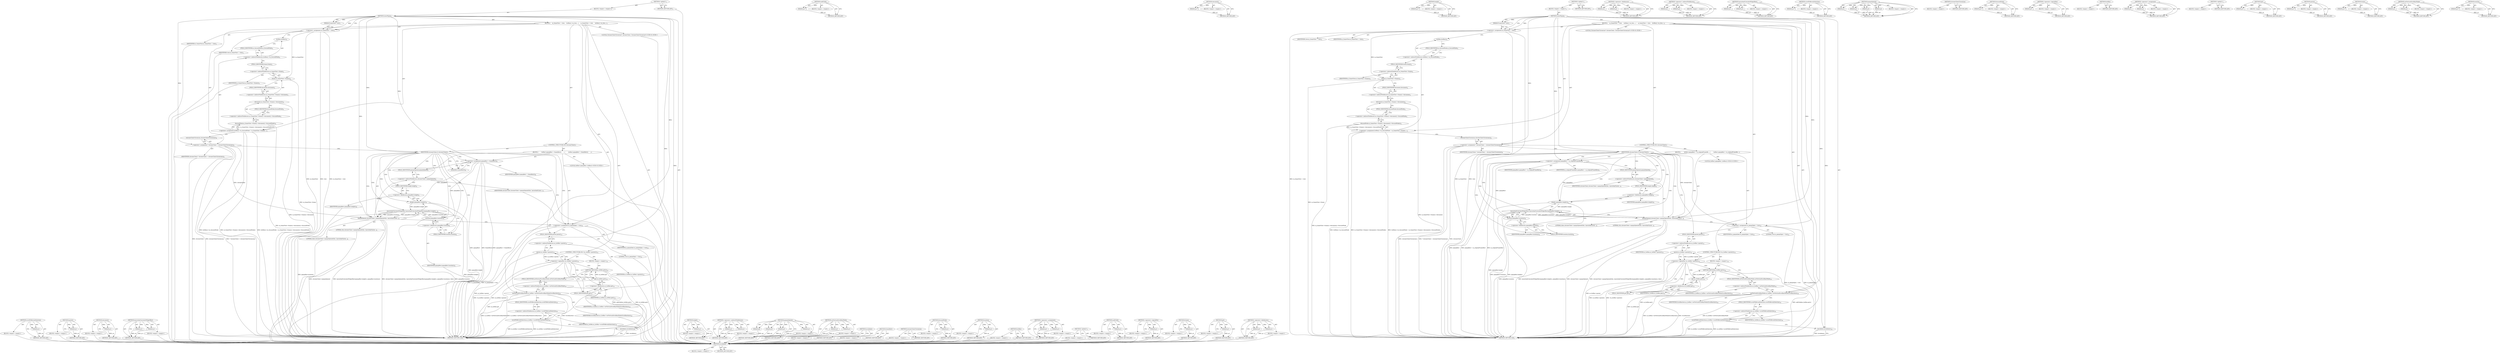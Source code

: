 digraph "location" {
vulnerable_179 [label=<(METHOD,scrollToRevealSelection)>];
vulnerable_180 [label=<(PARAM,p1)>];
vulnerable_181 [label=<(BLOCK,&lt;empty&gt;,&lt;empty&gt;)>];
vulnerable_182 [label=<(METHOD_RETURN,ANY)>];
vulnerable_162 [label=<(METHOD,parent)>];
vulnerable_163 [label=<(PARAM,p1)>];
vulnerable_164 [label=<(BLOCK,&lt;empty&gt;,&lt;empty&gt;)>];
vulnerable_165 [label=<(METHOD_RETURN,ANY)>];
vulnerable_119 [label=<(METHOD,document)>];
vulnerable_120 [label=<(PARAM,p1)>];
vulnerable_121 [label=<(BLOCK,&lt;empty&gt;,&lt;empty&gt;)>];
vulnerable_122 [label=<(METHOD_RETURN,ANY)>];
vulnerable_140 [label=<(METHOD,layoutAndCalculateWidgetRect)>];
vulnerable_141 [label=<(PARAM,p1)>];
vulnerable_142 [label=<(PARAM,p2)>];
vulnerable_143 [label=<(BLOCK,&lt;empty&gt;,&lt;empty&gt;)>];
vulnerable_144 [label=<(METHOD_RETURN,ANY)>];
vulnerable_6 [label=<(METHOD,&lt;global&gt;)<SUB>1</SUB>>];
vulnerable_7 [label=<(BLOCK,&lt;empty&gt;,&lt;empty&gt;)<SUB>1</SUB>>];
vulnerable_8 [label=<(METHOD,showPopup)<SUB>1</SUB>>];
vulnerable_9 [label=<(PARAM,FrameView* view)<SUB>1</SUB>>];
vulnerable_10 [label=<(BLOCK,{
    m_frameView = view;
    listBox()-&gt;m_focu...,{
    m_frameView = view;
    listBox()-&gt;m_focu...)<SUB>2</SUB>>];
vulnerable_11 [label=<(&lt;operator&gt;.assignment,m_frameView = view)<SUB>3</SUB>>];
vulnerable_12 [label=<(IDENTIFIER,m_frameView,m_frameView = view)<SUB>3</SUB>>];
vulnerable_13 [label=<(IDENTIFIER,view,m_frameView = view)<SUB>3</SUB>>];
vulnerable_14 [label=<(&lt;operator&gt;.assignment,listBox()-&gt;m_focusedNode = m_frameView-&gt;frame()...)<SUB>4</SUB>>];
vulnerable_15 [label=<(&lt;operator&gt;.indirectFieldAccess,listBox()-&gt;m_focusedNode)<SUB>4</SUB>>];
vulnerable_16 [label=<(listBox,listBox())<SUB>4</SUB>>];
vulnerable_17 [label=<(FIELD_IDENTIFIER,m_focusedNode,m_focusedNode)<SUB>4</SUB>>];
vulnerable_18 [label=<(focusedNode,m_frameView-&gt;frame()-&gt;document()-&gt;focusedNode())<SUB>4</SUB>>];
vulnerable_19 [label=<(&lt;operator&gt;.indirectFieldAccess,m_frameView-&gt;frame()-&gt;document()-&gt;focusedNode)<SUB>4</SUB>>];
vulnerable_20 [label=<(document,m_frameView-&gt;frame()-&gt;document())<SUB>4</SUB>>];
vulnerable_21 [label=<(&lt;operator&gt;.indirectFieldAccess,m_frameView-&gt;frame()-&gt;document)<SUB>4</SUB>>];
vulnerable_22 [label=<(frame,m_frameView-&gt;frame())<SUB>4</SUB>>];
vulnerable_23 [label=<(&lt;operator&gt;.indirectFieldAccess,m_frameView-&gt;frame)<SUB>4</SUB>>];
vulnerable_24 [label=<(IDENTIFIER,m_frameView,m_frameView-&gt;frame())<SUB>4</SUB>>];
vulnerable_25 [label=<(FIELD_IDENTIFIER,frame,frame)<SUB>4</SUB>>];
vulnerable_26 [label=<(FIELD_IDENTIFIER,document,document)<SUB>4</SUB>>];
vulnerable_27 [label=<(FIELD_IDENTIFIER,focusedNode,focusedNode)<SUB>4</SUB>>];
vulnerable_28 [label="<(LOCAL,ChromeClientChromium* chromeClient: ChromeClientChromium*)<SUB>6</SUB>>"];
vulnerable_29 [label=<(&lt;operator&gt;.assignment,* chromeClient = chromeClientChromium())<SUB>6</SUB>>];
vulnerable_30 [label=<(IDENTIFIER,chromeClient,* chromeClient = chromeClientChromium())<SUB>6</SUB>>];
vulnerable_31 [label=<(chromeClientChromium,chromeClientChromium())<SUB>6</SUB>>];
vulnerable_32 [label=<(CONTROL_STRUCTURE,IF,if (chromeClient))<SUB>7</SUB>>];
vulnerable_33 [label=<(IDENTIFIER,chromeClient,if (chromeClient))<SUB>7</SUB>>];
vulnerable_34 [label=<(BLOCK,{
        IntRect popupRect = frameRect();
    ...,{
        IntRect popupRect = frameRect();
    ...)<SUB>7</SUB>>];
vulnerable_35 [label="<(LOCAL,IntRect popupRect: IntRect)<SUB>8</SUB>>"];
vulnerable_36 [label=<(&lt;operator&gt;.assignment,popupRect = frameRect())<SUB>8</SUB>>];
vulnerable_37 [label=<(IDENTIFIER,popupRect,popupRect = frameRect())<SUB>8</SUB>>];
vulnerable_38 [label=<(frameRect,frameRect())<SUB>8</SUB>>];
vulnerable_39 [label=<(popupOpened,chromeClient-&gt;popupOpened(this, layoutAndCalcul...)<SUB>9</SUB>>];
vulnerable_40 [label=<(&lt;operator&gt;.indirectFieldAccess,chromeClient-&gt;popupOpened)<SUB>9</SUB>>];
vulnerable_41 [label=<(IDENTIFIER,chromeClient,chromeClient-&gt;popupOpened(this, layoutAndCalcul...)<SUB>9</SUB>>];
vulnerable_42 [label=<(FIELD_IDENTIFIER,popupOpened,popupOpened)<SUB>9</SUB>>];
vulnerable_43 [label=<(LITERAL,this,chromeClient-&gt;popupOpened(this, layoutAndCalcul...)<SUB>9</SUB>>];
vulnerable_44 [label=<(layoutAndCalculateWidgetRect,layoutAndCalculateWidgetRect(popupRect.height()...)<SUB>9</SUB>>];
vulnerable_45 [label=<(height,popupRect.height())<SUB>9</SUB>>];
vulnerable_46 [label=<(&lt;operator&gt;.fieldAccess,popupRect.height)<SUB>9</SUB>>];
vulnerable_47 [label=<(IDENTIFIER,popupRect,popupRect.height())<SUB>9</SUB>>];
vulnerable_48 [label=<(FIELD_IDENTIFIER,height,height)<SUB>9</SUB>>];
vulnerable_49 [label=<(location,popupRect.location())<SUB>9</SUB>>];
vulnerable_50 [label=<(&lt;operator&gt;.fieldAccess,popupRect.location)<SUB>9</SUB>>];
vulnerable_51 [label=<(IDENTIFIER,popupRect,popupRect.location())<SUB>9</SUB>>];
vulnerable_52 [label=<(FIELD_IDENTIFIER,location,location)<SUB>9</SUB>>];
vulnerable_53 [label=<(LITERAL,false,chromeClient-&gt;popupOpened(this, layoutAndCalcul...)<SUB>9</SUB>>];
vulnerable_54 [label=<(&lt;operator&gt;.assignment,m_popupOpen = true)<SUB>10</SUB>>];
vulnerable_55 [label=<(IDENTIFIER,m_popupOpen,m_popupOpen = true)<SUB>10</SUB>>];
vulnerable_56 [label=<(LITERAL,true,m_popupOpen = true)<SUB>10</SUB>>];
vulnerable_57 [label=<(CONTROL_STRUCTURE,IF,if (!m_listBox-&gt;parent()))<SUB>13</SUB>>];
vulnerable_58 [label=<(&lt;operator&gt;.logicalNot,!m_listBox-&gt;parent())<SUB>13</SUB>>];
vulnerable_59 [label=<(parent,m_listBox-&gt;parent())<SUB>13</SUB>>];
vulnerable_60 [label=<(&lt;operator&gt;.indirectFieldAccess,m_listBox-&gt;parent)<SUB>13</SUB>>];
vulnerable_61 [label=<(IDENTIFIER,m_listBox,m_listBox-&gt;parent())<SUB>13</SUB>>];
vulnerable_62 [label=<(FIELD_IDENTIFIER,parent,parent)<SUB>13</SUB>>];
vulnerable_63 [label=<(BLOCK,&lt;empty&gt;,&lt;empty&gt;)<SUB>14</SUB>>];
vulnerable_64 [label=<(addChild,addChild(m_listBox.get()))<SUB>14</SUB>>];
vulnerable_65 [label=<(get,m_listBox.get())<SUB>14</SUB>>];
vulnerable_66 [label=<(&lt;operator&gt;.fieldAccess,m_listBox.get)<SUB>14</SUB>>];
vulnerable_67 [label=<(IDENTIFIER,m_listBox,m_listBox.get())<SUB>14</SUB>>];
vulnerable_68 [label=<(FIELD_IDENTIFIER,get,get)<SUB>14</SUB>>];
vulnerable_69 [label=<(setVerticalScrollbarMode,m_listBox-&gt;setVerticalScrollbarMode(ScrollbarAuto))<SUB>16</SUB>>];
vulnerable_70 [label=<(&lt;operator&gt;.indirectFieldAccess,m_listBox-&gt;setVerticalScrollbarMode)<SUB>16</SUB>>];
vulnerable_71 [label=<(IDENTIFIER,m_listBox,m_listBox-&gt;setVerticalScrollbarMode(ScrollbarAuto))<SUB>16</SUB>>];
vulnerable_72 [label=<(FIELD_IDENTIFIER,setVerticalScrollbarMode,setVerticalScrollbarMode)<SUB>16</SUB>>];
vulnerable_73 [label=<(IDENTIFIER,ScrollbarAuto,m_listBox-&gt;setVerticalScrollbarMode(ScrollbarAuto))<SUB>16</SUB>>];
vulnerable_74 [label=<(scrollToRevealSelection,m_listBox-&gt;scrollToRevealSelection())<SUB>18</SUB>>];
vulnerable_75 [label=<(&lt;operator&gt;.indirectFieldAccess,m_listBox-&gt;scrollToRevealSelection)<SUB>18</SUB>>];
vulnerable_76 [label=<(IDENTIFIER,m_listBox,m_listBox-&gt;scrollToRevealSelection())<SUB>18</SUB>>];
vulnerable_77 [label=<(FIELD_IDENTIFIER,scrollToRevealSelection,scrollToRevealSelection)<SUB>18</SUB>>];
vulnerable_78 [label=<(invalidate,invalidate())<SUB>20</SUB>>];
vulnerable_79 [label=<(METHOD_RETURN,void)<SUB>1</SUB>>];
vulnerable_81 [label=<(METHOD_RETURN,ANY)<SUB>1</SUB>>];
vulnerable_145 [label=<(METHOD,height)>];
vulnerable_146 [label=<(PARAM,p1)>];
vulnerable_147 [label=<(BLOCK,&lt;empty&gt;,&lt;empty&gt;)>];
vulnerable_148 [label=<(METHOD_RETURN,ANY)>];
vulnerable_107 [label=<(METHOD,&lt;operator&gt;.indirectFieldAccess)>];
vulnerable_108 [label=<(PARAM,p1)>];
vulnerable_109 [label=<(PARAM,p2)>];
vulnerable_110 [label=<(BLOCK,&lt;empty&gt;,&lt;empty&gt;)>];
vulnerable_111 [label=<(METHOD_RETURN,ANY)>];
vulnerable_133 [label=<(METHOD,popupOpened)>];
vulnerable_134 [label=<(PARAM,p1)>];
vulnerable_135 [label=<(PARAM,p2)>];
vulnerable_136 [label=<(PARAM,p3)>];
vulnerable_137 [label=<(PARAM,p4)>];
vulnerable_138 [label=<(BLOCK,&lt;empty&gt;,&lt;empty&gt;)>];
vulnerable_139 [label=<(METHOD_RETURN,ANY)>];
vulnerable_174 [label=<(METHOD,setVerticalScrollbarMode)>];
vulnerable_175 [label=<(PARAM,p1)>];
vulnerable_176 [label=<(PARAM,p2)>];
vulnerable_177 [label=<(BLOCK,&lt;empty&gt;,&lt;empty&gt;)>];
vulnerable_178 [label=<(METHOD_RETURN,ANY)>];
vulnerable_183 [label=<(METHOD,invalidate)>];
vulnerable_184 [label=<(BLOCK,&lt;empty&gt;,&lt;empty&gt;)>];
vulnerable_185 [label=<(METHOD_RETURN,ANY)>];
vulnerable_130 [label=<(METHOD,frameRect)>];
vulnerable_131 [label=<(BLOCK,&lt;empty&gt;,&lt;empty&gt;)>];
vulnerable_132 [label=<(METHOD_RETURN,ANY)>];
vulnerable_127 [label=<(METHOD,chromeClientChromium)>];
vulnerable_128 [label=<(BLOCK,&lt;empty&gt;,&lt;empty&gt;)>];
vulnerable_129 [label=<(METHOD_RETURN,ANY)>];
vulnerable_115 [label=<(METHOD,focusedNode)>];
vulnerable_116 [label=<(PARAM,p1)>];
vulnerable_117 [label=<(BLOCK,&lt;empty&gt;,&lt;empty&gt;)>];
vulnerable_118 [label=<(METHOD_RETURN,ANY)>];
vulnerable_154 [label=<(METHOD,location)>];
vulnerable_155 [label=<(PARAM,p1)>];
vulnerable_156 [label=<(BLOCK,&lt;empty&gt;,&lt;empty&gt;)>];
vulnerable_157 [label=<(METHOD_RETURN,ANY)>];
vulnerable_112 [label=<(METHOD,listBox)>];
vulnerable_113 [label=<(BLOCK,&lt;empty&gt;,&lt;empty&gt;)>];
vulnerable_114 [label=<(METHOD_RETURN,ANY)>];
vulnerable_102 [label=<(METHOD,&lt;operator&gt;.assignment)>];
vulnerable_103 [label=<(PARAM,p1)>];
vulnerable_104 [label=<(PARAM,p2)>];
vulnerable_105 [label=<(BLOCK,&lt;empty&gt;,&lt;empty&gt;)>];
vulnerable_106 [label=<(METHOD_RETURN,ANY)>];
vulnerable_96 [label=<(METHOD,&lt;global&gt;)<SUB>1</SUB>>];
vulnerable_97 [label=<(BLOCK,&lt;empty&gt;,&lt;empty&gt;)>];
vulnerable_98 [label=<(METHOD_RETURN,ANY)>];
vulnerable_166 [label=<(METHOD,addChild)>];
vulnerable_167 [label=<(PARAM,p1)>];
vulnerable_168 [label=<(BLOCK,&lt;empty&gt;,&lt;empty&gt;)>];
vulnerable_169 [label=<(METHOD_RETURN,ANY)>];
vulnerable_158 [label=<(METHOD,&lt;operator&gt;.logicalNot)>];
vulnerable_159 [label=<(PARAM,p1)>];
vulnerable_160 [label=<(BLOCK,&lt;empty&gt;,&lt;empty&gt;)>];
vulnerable_161 [label=<(METHOD_RETURN,ANY)>];
vulnerable_123 [label=<(METHOD,frame)>];
vulnerable_124 [label=<(PARAM,p1)>];
vulnerable_125 [label=<(BLOCK,&lt;empty&gt;,&lt;empty&gt;)>];
vulnerable_126 [label=<(METHOD_RETURN,ANY)>];
vulnerable_170 [label=<(METHOD,get)>];
vulnerable_171 [label=<(PARAM,p1)>];
vulnerable_172 [label=<(BLOCK,&lt;empty&gt;,&lt;empty&gt;)>];
vulnerable_173 [label=<(METHOD_RETURN,ANY)>];
vulnerable_149 [label=<(METHOD,&lt;operator&gt;.fieldAccess)>];
vulnerable_150 [label=<(PARAM,p1)>];
vulnerable_151 [label=<(PARAM,p2)>];
vulnerable_152 [label=<(BLOCK,&lt;empty&gt;,&lt;empty&gt;)>];
vulnerable_153 [label=<(METHOD_RETURN,ANY)>];
fixed_180 [label=<(METHOD,invalidate)>];
fixed_181 [label=<(BLOCK,&lt;empty&gt;,&lt;empty&gt;)>];
fixed_182 [label=<(METHOD_RETURN,ANY)>];
fixed_163 [label=<(METHOD,addChild)>];
fixed_164 [label=<(PARAM,p1)>];
fixed_165 [label=<(BLOCK,&lt;empty&gt;,&lt;empty&gt;)>];
fixed_166 [label=<(METHOD_RETURN,ANY)>];
fixed_119 [label=<(METHOD,document)>];
fixed_120 [label=<(PARAM,p1)>];
fixed_121 [label=<(BLOCK,&lt;empty&gt;,&lt;empty&gt;)>];
fixed_122 [label=<(METHOD_RETURN,ANY)>];
fixed_142 [label=<(METHOD,height)>];
fixed_143 [label=<(PARAM,p1)>];
fixed_144 [label=<(BLOCK,&lt;empty&gt;,&lt;empty&gt;)>];
fixed_145 [label=<(METHOD_RETURN,ANY)>];
fixed_6 [label=<(METHOD,&lt;global&gt;)<SUB>1</SUB>>];
fixed_7 [label=<(BLOCK,&lt;empty&gt;,&lt;empty&gt;)<SUB>1</SUB>>];
fixed_8 [label=<(METHOD,showPopup)<SUB>1</SUB>>];
fixed_9 [label=<(PARAM,FrameView* view)<SUB>1</SUB>>];
fixed_10 [label=<(BLOCK,{
    m_frameView = view;
    listBox()-&gt;m_focu...,{
    m_frameView = view;
    listBox()-&gt;m_focu...)<SUB>2</SUB>>];
fixed_11 [label=<(&lt;operator&gt;.assignment,m_frameView = view)<SUB>3</SUB>>];
fixed_12 [label=<(IDENTIFIER,m_frameView,m_frameView = view)<SUB>3</SUB>>];
fixed_13 [label=<(IDENTIFIER,view,m_frameView = view)<SUB>3</SUB>>];
fixed_14 [label=<(&lt;operator&gt;.assignment,listBox()-&gt;m_focusedNode = m_frameView-&gt;frame()...)<SUB>4</SUB>>];
fixed_15 [label=<(&lt;operator&gt;.indirectFieldAccess,listBox()-&gt;m_focusedNode)<SUB>4</SUB>>];
fixed_16 [label=<(listBox,listBox())<SUB>4</SUB>>];
fixed_17 [label=<(FIELD_IDENTIFIER,m_focusedNode,m_focusedNode)<SUB>4</SUB>>];
fixed_18 [label=<(focusedNode,m_frameView-&gt;frame()-&gt;document()-&gt;focusedNode())<SUB>4</SUB>>];
fixed_19 [label=<(&lt;operator&gt;.indirectFieldAccess,m_frameView-&gt;frame()-&gt;document()-&gt;focusedNode)<SUB>4</SUB>>];
fixed_20 [label=<(document,m_frameView-&gt;frame()-&gt;document())<SUB>4</SUB>>];
fixed_21 [label=<(&lt;operator&gt;.indirectFieldAccess,m_frameView-&gt;frame()-&gt;document)<SUB>4</SUB>>];
fixed_22 [label=<(frame,m_frameView-&gt;frame())<SUB>4</SUB>>];
fixed_23 [label=<(&lt;operator&gt;.indirectFieldAccess,m_frameView-&gt;frame)<SUB>4</SUB>>];
fixed_24 [label=<(IDENTIFIER,m_frameView,m_frameView-&gt;frame())<SUB>4</SUB>>];
fixed_25 [label=<(FIELD_IDENTIFIER,frame,frame)<SUB>4</SUB>>];
fixed_26 [label=<(FIELD_IDENTIFIER,document,document)<SUB>4</SUB>>];
fixed_27 [label=<(FIELD_IDENTIFIER,focusedNode,focusedNode)<SUB>4</SUB>>];
fixed_28 [label="<(LOCAL,ChromeClientChromium* chromeClient: ChromeClientChromium*)<SUB>6</SUB>>"];
fixed_29 [label=<(&lt;operator&gt;.assignment,* chromeClient = chromeClientChromium())<SUB>6</SUB>>];
fixed_30 [label=<(IDENTIFIER,chromeClient,* chromeClient = chromeClientChromium())<SUB>6</SUB>>];
fixed_31 [label=<(chromeClientChromium,chromeClientChromium())<SUB>6</SUB>>];
fixed_32 [label=<(CONTROL_STRUCTURE,IF,if (chromeClient))<SUB>7</SUB>>];
fixed_33 [label=<(IDENTIFIER,chromeClient,if (chromeClient))<SUB>7</SUB>>];
fixed_34 [label=<(BLOCK,{
        IntRect popupRect = m_originalFrameRe...,{
        IntRect popupRect = m_originalFrameRe...)<SUB>7</SUB>>];
fixed_35 [label="<(LOCAL,IntRect popupRect: IntRect)<SUB>8</SUB>>"];
fixed_36 [label=<(&lt;operator&gt;.assignment,popupRect = m_originalFrameRect)<SUB>8</SUB>>];
fixed_37 [label=<(IDENTIFIER,popupRect,popupRect = m_originalFrameRect)<SUB>8</SUB>>];
fixed_38 [label=<(IDENTIFIER,m_originalFrameRect,popupRect = m_originalFrameRect)<SUB>8</SUB>>];
fixed_39 [label=<(popupOpened,chromeClient-&gt;popupOpened(this, layoutAndCalcul...)<SUB>9</SUB>>];
fixed_40 [label=<(&lt;operator&gt;.indirectFieldAccess,chromeClient-&gt;popupOpened)<SUB>9</SUB>>];
fixed_41 [label=<(IDENTIFIER,chromeClient,chromeClient-&gt;popupOpened(this, layoutAndCalcul...)<SUB>9</SUB>>];
fixed_42 [label=<(FIELD_IDENTIFIER,popupOpened,popupOpened)<SUB>9</SUB>>];
fixed_43 [label=<(LITERAL,this,chromeClient-&gt;popupOpened(this, layoutAndCalcul...)<SUB>9</SUB>>];
fixed_44 [label=<(layoutAndCalculateWidgetRect,layoutAndCalculateWidgetRect(popupRect.height()...)<SUB>9</SUB>>];
fixed_45 [label=<(height,popupRect.height())<SUB>9</SUB>>];
fixed_46 [label=<(&lt;operator&gt;.fieldAccess,popupRect.height)<SUB>9</SUB>>];
fixed_47 [label=<(IDENTIFIER,popupRect,popupRect.height())<SUB>9</SUB>>];
fixed_48 [label=<(FIELD_IDENTIFIER,height,height)<SUB>9</SUB>>];
fixed_49 [label=<(location,popupRect.location())<SUB>9</SUB>>];
fixed_50 [label=<(&lt;operator&gt;.fieldAccess,popupRect.location)<SUB>9</SUB>>];
fixed_51 [label=<(IDENTIFIER,popupRect,popupRect.location())<SUB>9</SUB>>];
fixed_52 [label=<(FIELD_IDENTIFIER,location,location)<SUB>9</SUB>>];
fixed_53 [label=<(LITERAL,false,chromeClient-&gt;popupOpened(this, layoutAndCalcul...)<SUB>9</SUB>>];
fixed_54 [label=<(&lt;operator&gt;.assignment,m_popupOpen = true)<SUB>10</SUB>>];
fixed_55 [label=<(IDENTIFIER,m_popupOpen,m_popupOpen = true)<SUB>10</SUB>>];
fixed_56 [label=<(LITERAL,true,m_popupOpen = true)<SUB>10</SUB>>];
fixed_57 [label=<(CONTROL_STRUCTURE,IF,if (!m_listBox-&gt;parent()))<SUB>13</SUB>>];
fixed_58 [label=<(&lt;operator&gt;.logicalNot,!m_listBox-&gt;parent())<SUB>13</SUB>>];
fixed_59 [label=<(parent,m_listBox-&gt;parent())<SUB>13</SUB>>];
fixed_60 [label=<(&lt;operator&gt;.indirectFieldAccess,m_listBox-&gt;parent)<SUB>13</SUB>>];
fixed_61 [label=<(IDENTIFIER,m_listBox,m_listBox-&gt;parent())<SUB>13</SUB>>];
fixed_62 [label=<(FIELD_IDENTIFIER,parent,parent)<SUB>13</SUB>>];
fixed_63 [label=<(BLOCK,&lt;empty&gt;,&lt;empty&gt;)<SUB>14</SUB>>];
fixed_64 [label=<(addChild,addChild(m_listBox.get()))<SUB>14</SUB>>];
fixed_65 [label=<(get,m_listBox.get())<SUB>14</SUB>>];
fixed_66 [label=<(&lt;operator&gt;.fieldAccess,m_listBox.get)<SUB>14</SUB>>];
fixed_67 [label=<(IDENTIFIER,m_listBox,m_listBox.get())<SUB>14</SUB>>];
fixed_68 [label=<(FIELD_IDENTIFIER,get,get)<SUB>14</SUB>>];
fixed_69 [label=<(setVerticalScrollbarMode,m_listBox-&gt;setVerticalScrollbarMode(ScrollbarAuto))<SUB>16</SUB>>];
fixed_70 [label=<(&lt;operator&gt;.indirectFieldAccess,m_listBox-&gt;setVerticalScrollbarMode)<SUB>16</SUB>>];
fixed_71 [label=<(IDENTIFIER,m_listBox,m_listBox-&gt;setVerticalScrollbarMode(ScrollbarAuto))<SUB>16</SUB>>];
fixed_72 [label=<(FIELD_IDENTIFIER,setVerticalScrollbarMode,setVerticalScrollbarMode)<SUB>16</SUB>>];
fixed_73 [label=<(IDENTIFIER,ScrollbarAuto,m_listBox-&gt;setVerticalScrollbarMode(ScrollbarAuto))<SUB>16</SUB>>];
fixed_74 [label=<(scrollToRevealSelection,m_listBox-&gt;scrollToRevealSelection())<SUB>18</SUB>>];
fixed_75 [label=<(&lt;operator&gt;.indirectFieldAccess,m_listBox-&gt;scrollToRevealSelection)<SUB>18</SUB>>];
fixed_76 [label=<(IDENTIFIER,m_listBox,m_listBox-&gt;scrollToRevealSelection())<SUB>18</SUB>>];
fixed_77 [label=<(FIELD_IDENTIFIER,scrollToRevealSelection,scrollToRevealSelection)<SUB>18</SUB>>];
fixed_78 [label=<(invalidate,invalidate())<SUB>20</SUB>>];
fixed_79 [label=<(METHOD_RETURN,void)<SUB>1</SUB>>];
fixed_81 [label=<(METHOD_RETURN,ANY)<SUB>1</SUB>>];
fixed_146 [label=<(METHOD,&lt;operator&gt;.fieldAccess)>];
fixed_147 [label=<(PARAM,p1)>];
fixed_148 [label=<(PARAM,p2)>];
fixed_149 [label=<(BLOCK,&lt;empty&gt;,&lt;empty&gt;)>];
fixed_150 [label=<(METHOD_RETURN,ANY)>];
fixed_107 [label=<(METHOD,&lt;operator&gt;.indirectFieldAccess)>];
fixed_108 [label=<(PARAM,p1)>];
fixed_109 [label=<(PARAM,p2)>];
fixed_110 [label=<(BLOCK,&lt;empty&gt;,&lt;empty&gt;)>];
fixed_111 [label=<(METHOD_RETURN,ANY)>];
fixed_137 [label=<(METHOD,layoutAndCalculateWidgetRect)>];
fixed_138 [label=<(PARAM,p1)>];
fixed_139 [label=<(PARAM,p2)>];
fixed_140 [label=<(BLOCK,&lt;empty&gt;,&lt;empty&gt;)>];
fixed_141 [label=<(METHOD_RETURN,ANY)>];
fixed_176 [label=<(METHOD,scrollToRevealSelection)>];
fixed_177 [label=<(PARAM,p1)>];
fixed_178 [label=<(BLOCK,&lt;empty&gt;,&lt;empty&gt;)>];
fixed_179 [label=<(METHOD_RETURN,ANY)>];
fixed_130 [label=<(METHOD,popupOpened)>];
fixed_131 [label=<(PARAM,p1)>];
fixed_132 [label=<(PARAM,p2)>];
fixed_133 [label=<(PARAM,p3)>];
fixed_134 [label=<(PARAM,p4)>];
fixed_135 [label=<(BLOCK,&lt;empty&gt;,&lt;empty&gt;)>];
fixed_136 [label=<(METHOD_RETURN,ANY)>];
fixed_127 [label=<(METHOD,chromeClientChromium)>];
fixed_128 [label=<(BLOCK,&lt;empty&gt;,&lt;empty&gt;)>];
fixed_129 [label=<(METHOD_RETURN,ANY)>];
fixed_115 [label=<(METHOD,focusedNode)>];
fixed_116 [label=<(PARAM,p1)>];
fixed_117 [label=<(BLOCK,&lt;empty&gt;,&lt;empty&gt;)>];
fixed_118 [label=<(METHOD_RETURN,ANY)>];
fixed_155 [label=<(METHOD,&lt;operator&gt;.logicalNot)>];
fixed_156 [label=<(PARAM,p1)>];
fixed_157 [label=<(BLOCK,&lt;empty&gt;,&lt;empty&gt;)>];
fixed_158 [label=<(METHOD_RETURN,ANY)>];
fixed_112 [label=<(METHOD,listBox)>];
fixed_113 [label=<(BLOCK,&lt;empty&gt;,&lt;empty&gt;)>];
fixed_114 [label=<(METHOD_RETURN,ANY)>];
fixed_102 [label=<(METHOD,&lt;operator&gt;.assignment)>];
fixed_103 [label=<(PARAM,p1)>];
fixed_104 [label=<(PARAM,p2)>];
fixed_105 [label=<(BLOCK,&lt;empty&gt;,&lt;empty&gt;)>];
fixed_106 [label=<(METHOD_RETURN,ANY)>];
fixed_96 [label=<(METHOD,&lt;global&gt;)<SUB>1</SUB>>];
fixed_97 [label=<(BLOCK,&lt;empty&gt;,&lt;empty&gt;)>];
fixed_98 [label=<(METHOD_RETURN,ANY)>];
fixed_167 [label=<(METHOD,get)>];
fixed_168 [label=<(PARAM,p1)>];
fixed_169 [label=<(BLOCK,&lt;empty&gt;,&lt;empty&gt;)>];
fixed_170 [label=<(METHOD_RETURN,ANY)>];
fixed_159 [label=<(METHOD,parent)>];
fixed_160 [label=<(PARAM,p1)>];
fixed_161 [label=<(BLOCK,&lt;empty&gt;,&lt;empty&gt;)>];
fixed_162 [label=<(METHOD_RETURN,ANY)>];
fixed_123 [label=<(METHOD,frame)>];
fixed_124 [label=<(PARAM,p1)>];
fixed_125 [label=<(BLOCK,&lt;empty&gt;,&lt;empty&gt;)>];
fixed_126 [label=<(METHOD_RETURN,ANY)>];
fixed_171 [label=<(METHOD,setVerticalScrollbarMode)>];
fixed_172 [label=<(PARAM,p1)>];
fixed_173 [label=<(PARAM,p2)>];
fixed_174 [label=<(BLOCK,&lt;empty&gt;,&lt;empty&gt;)>];
fixed_175 [label=<(METHOD_RETURN,ANY)>];
fixed_151 [label=<(METHOD,location)>];
fixed_152 [label=<(PARAM,p1)>];
fixed_153 [label=<(BLOCK,&lt;empty&gt;,&lt;empty&gt;)>];
fixed_154 [label=<(METHOD_RETURN,ANY)>];
vulnerable_179 -> vulnerable_180  [key=0, label="AST: "];
vulnerable_179 -> vulnerable_180  [key=1, label="DDG: "];
vulnerable_179 -> vulnerable_181  [key=0, label="AST: "];
vulnerable_179 -> vulnerable_182  [key=0, label="AST: "];
vulnerable_179 -> vulnerable_182  [key=1, label="CFG: "];
vulnerable_180 -> vulnerable_182  [key=0, label="DDG: p1"];
vulnerable_181 -> fixed_180  [key=0];
vulnerable_182 -> fixed_180  [key=0];
vulnerable_162 -> vulnerable_163  [key=0, label="AST: "];
vulnerable_162 -> vulnerable_163  [key=1, label="DDG: "];
vulnerable_162 -> vulnerable_164  [key=0, label="AST: "];
vulnerable_162 -> vulnerable_165  [key=0, label="AST: "];
vulnerable_162 -> vulnerable_165  [key=1, label="CFG: "];
vulnerable_163 -> vulnerable_165  [key=0, label="DDG: p1"];
vulnerable_164 -> fixed_180  [key=0];
vulnerable_165 -> fixed_180  [key=0];
vulnerable_119 -> vulnerable_120  [key=0, label="AST: "];
vulnerable_119 -> vulnerable_120  [key=1, label="DDG: "];
vulnerable_119 -> vulnerable_121  [key=0, label="AST: "];
vulnerable_119 -> vulnerable_122  [key=0, label="AST: "];
vulnerable_119 -> vulnerable_122  [key=1, label="CFG: "];
vulnerable_120 -> vulnerable_122  [key=0, label="DDG: p1"];
vulnerable_121 -> fixed_180  [key=0];
vulnerable_122 -> fixed_180  [key=0];
vulnerable_140 -> vulnerable_141  [key=0, label="AST: "];
vulnerable_140 -> vulnerable_141  [key=1, label="DDG: "];
vulnerable_140 -> vulnerable_143  [key=0, label="AST: "];
vulnerable_140 -> vulnerable_142  [key=0, label="AST: "];
vulnerable_140 -> vulnerable_142  [key=1, label="DDG: "];
vulnerable_140 -> vulnerable_144  [key=0, label="AST: "];
vulnerable_140 -> vulnerable_144  [key=1, label="CFG: "];
vulnerable_141 -> vulnerable_144  [key=0, label="DDG: p1"];
vulnerable_142 -> vulnerable_144  [key=0, label="DDG: p2"];
vulnerable_143 -> fixed_180  [key=0];
vulnerable_144 -> fixed_180  [key=0];
vulnerable_6 -> vulnerable_7  [key=0, label="AST: "];
vulnerable_6 -> vulnerable_81  [key=0, label="AST: "];
vulnerable_6 -> vulnerable_81  [key=1, label="CFG: "];
vulnerable_7 -> vulnerable_8  [key=0, label="AST: "];
vulnerable_8 -> vulnerable_9  [key=0, label="AST: "];
vulnerable_8 -> vulnerable_9  [key=1, label="DDG: "];
vulnerable_8 -> vulnerable_10  [key=0, label="AST: "];
vulnerable_8 -> vulnerable_79  [key=0, label="AST: "];
vulnerable_8 -> vulnerable_11  [key=0, label="CFG: "];
vulnerable_8 -> vulnerable_11  [key=1, label="DDG: "];
vulnerable_8 -> vulnerable_29  [key=0, label="DDG: "];
vulnerable_8 -> vulnerable_78  [key=0, label="DDG: "];
vulnerable_8 -> vulnerable_33  [key=0, label="DDG: "];
vulnerable_8 -> vulnerable_69  [key=0, label="DDG: "];
vulnerable_8 -> vulnerable_36  [key=0, label="DDG: "];
vulnerable_8 -> vulnerable_54  [key=0, label="DDG: "];
vulnerable_8 -> vulnerable_39  [key=0, label="DDG: "];
vulnerable_9 -> vulnerable_11  [key=0, label="DDG: view"];
vulnerable_10 -> vulnerable_11  [key=0, label="AST: "];
vulnerable_10 -> vulnerable_14  [key=0, label="AST: "];
vulnerable_10 -> vulnerable_28  [key=0, label="AST: "];
vulnerable_10 -> vulnerable_29  [key=0, label="AST: "];
vulnerable_10 -> vulnerable_32  [key=0, label="AST: "];
vulnerable_10 -> vulnerable_57  [key=0, label="AST: "];
vulnerable_10 -> vulnerable_69  [key=0, label="AST: "];
vulnerable_10 -> vulnerable_74  [key=0, label="AST: "];
vulnerable_10 -> vulnerable_78  [key=0, label="AST: "];
vulnerable_11 -> vulnerable_12  [key=0, label="AST: "];
vulnerable_11 -> vulnerable_13  [key=0, label="AST: "];
vulnerable_11 -> vulnerable_16  [key=0, label="CFG: "];
vulnerable_11 -> vulnerable_79  [key=0, label="DDG: m_frameView"];
vulnerable_11 -> vulnerable_79  [key=1, label="DDG: view"];
vulnerable_11 -> vulnerable_79  [key=2, label="DDG: m_frameView = view"];
vulnerable_11 -> vulnerable_22  [key=0, label="DDG: m_frameView"];
vulnerable_12 -> fixed_180  [key=0];
vulnerable_13 -> fixed_180  [key=0];
vulnerable_14 -> vulnerable_15  [key=0, label="AST: "];
vulnerable_14 -> vulnerable_18  [key=0, label="AST: "];
vulnerable_14 -> vulnerable_31  [key=0, label="CFG: "];
vulnerable_14 -> vulnerable_79  [key=0, label="DDG: listBox()-&gt;m_focusedNode"];
vulnerable_14 -> vulnerable_79  [key=1, label="DDG: m_frameView-&gt;frame()-&gt;document()-&gt;focusedNode()"];
vulnerable_14 -> vulnerable_79  [key=2, label="DDG: listBox()-&gt;m_focusedNode = m_frameView-&gt;frame()-&gt;document()-&gt;focusedNode()"];
vulnerable_15 -> vulnerable_16  [key=0, label="AST: "];
vulnerable_15 -> vulnerable_17  [key=0, label="AST: "];
vulnerable_15 -> vulnerable_25  [key=0, label="CFG: "];
vulnerable_16 -> vulnerable_17  [key=0, label="CFG: "];
vulnerable_17 -> vulnerable_15  [key=0, label="CFG: "];
vulnerable_18 -> vulnerable_19  [key=0, label="AST: "];
vulnerable_18 -> vulnerable_14  [key=0, label="CFG: "];
vulnerable_18 -> vulnerable_14  [key=1, label="DDG: m_frameView-&gt;frame()-&gt;document()-&gt;focusedNode"];
vulnerable_18 -> vulnerable_79  [key=0, label="DDG: m_frameView-&gt;frame()-&gt;document()-&gt;focusedNode"];
vulnerable_19 -> vulnerable_20  [key=0, label="AST: "];
vulnerable_19 -> vulnerable_27  [key=0, label="AST: "];
vulnerable_19 -> vulnerable_18  [key=0, label="CFG: "];
vulnerable_20 -> vulnerable_21  [key=0, label="AST: "];
vulnerable_20 -> vulnerable_27  [key=0, label="CFG: "];
vulnerable_20 -> vulnerable_79  [key=0, label="DDG: m_frameView-&gt;frame()-&gt;document"];
vulnerable_21 -> vulnerable_22  [key=0, label="AST: "];
vulnerable_21 -> vulnerable_26  [key=0, label="AST: "];
vulnerable_21 -> vulnerable_20  [key=0, label="CFG: "];
vulnerable_22 -> vulnerable_23  [key=0, label="AST: "];
vulnerable_22 -> vulnerable_26  [key=0, label="CFG: "];
vulnerable_22 -> vulnerable_79  [key=0, label="DDG: m_frameView-&gt;frame"];
vulnerable_23 -> vulnerable_24  [key=0, label="AST: "];
vulnerable_23 -> vulnerable_25  [key=0, label="AST: "];
vulnerable_23 -> vulnerable_22  [key=0, label="CFG: "];
vulnerable_24 -> fixed_180  [key=0];
vulnerable_25 -> vulnerable_23  [key=0, label="CFG: "];
vulnerable_26 -> vulnerable_21  [key=0, label="CFG: "];
vulnerable_27 -> vulnerable_19  [key=0, label="CFG: "];
vulnerable_28 -> fixed_180  [key=0];
vulnerable_29 -> vulnerable_30  [key=0, label="AST: "];
vulnerable_29 -> vulnerable_31  [key=0, label="AST: "];
vulnerable_29 -> vulnerable_33  [key=0, label="CFG: "];
vulnerable_29 -> vulnerable_79  [key=0, label="DDG: chromeClient"];
vulnerable_29 -> vulnerable_79  [key=1, label="DDG: chromeClientChromium()"];
vulnerable_29 -> vulnerable_79  [key=2, label="DDG: * chromeClient = chromeClientChromium()"];
vulnerable_29 -> vulnerable_39  [key=0, label="DDG: chromeClient"];
vulnerable_30 -> fixed_180  [key=0];
vulnerable_31 -> vulnerable_29  [key=0, label="CFG: "];
vulnerable_32 -> vulnerable_33  [key=0, label="AST: "];
vulnerable_32 -> vulnerable_34  [key=0, label="AST: "];
vulnerable_33 -> vulnerable_38  [key=0, label="CFG: "];
vulnerable_33 -> vulnerable_38  [key=1, label="CDG: "];
vulnerable_33 -> vulnerable_62  [key=0, label="CFG: "];
vulnerable_33 -> vulnerable_48  [key=0, label="CDG: "];
vulnerable_33 -> vulnerable_49  [key=0, label="CDG: "];
vulnerable_33 -> vulnerable_42  [key=0, label="CDG: "];
vulnerable_33 -> vulnerable_36  [key=0, label="CDG: "];
vulnerable_33 -> vulnerable_52  [key=0, label="CDG: "];
vulnerable_33 -> vulnerable_46  [key=0, label="CDG: "];
vulnerable_33 -> vulnerable_45  [key=0, label="CDG: "];
vulnerable_33 -> vulnerable_40  [key=0, label="CDG: "];
vulnerable_33 -> vulnerable_50  [key=0, label="CDG: "];
vulnerable_33 -> vulnerable_44  [key=0, label="CDG: "];
vulnerable_33 -> vulnerable_54  [key=0, label="CDG: "];
vulnerable_33 -> vulnerable_39  [key=0, label="CDG: "];
vulnerable_34 -> vulnerable_35  [key=0, label="AST: "];
vulnerable_34 -> vulnerable_36  [key=0, label="AST: "];
vulnerable_34 -> vulnerable_39  [key=0, label="AST: "];
vulnerable_34 -> vulnerable_54  [key=0, label="AST: "];
vulnerable_35 -> fixed_180  [key=0];
vulnerable_36 -> vulnerable_37  [key=0, label="AST: "];
vulnerable_36 -> vulnerable_38  [key=0, label="AST: "];
vulnerable_36 -> vulnerable_42  [key=0, label="CFG: "];
vulnerable_36 -> vulnerable_79  [key=0, label="DDG: popupRect"];
vulnerable_36 -> vulnerable_79  [key=1, label="DDG: frameRect()"];
vulnerable_36 -> vulnerable_79  [key=2, label="DDG: popupRect = frameRect()"];
vulnerable_36 -> vulnerable_45  [key=0, label="DDG: popupRect"];
vulnerable_36 -> vulnerable_49  [key=0, label="DDG: popupRect"];
vulnerable_37 -> fixed_180  [key=0];
vulnerable_38 -> vulnerable_36  [key=0, label="CFG: "];
vulnerable_39 -> vulnerable_40  [key=0, label="AST: "];
vulnerable_39 -> vulnerable_43  [key=0, label="AST: "];
vulnerable_39 -> vulnerable_44  [key=0, label="AST: "];
vulnerable_39 -> vulnerable_53  [key=0, label="AST: "];
vulnerable_39 -> vulnerable_54  [key=0, label="CFG: "];
vulnerable_39 -> vulnerable_79  [key=0, label="DDG: chromeClient-&gt;popupOpened"];
vulnerable_39 -> vulnerable_79  [key=1, label="DDG: layoutAndCalculateWidgetRect(popupRect.height(), popupRect.location())"];
vulnerable_39 -> vulnerable_79  [key=2, label="DDG: chromeClient-&gt;popupOpened(this, layoutAndCalculateWidgetRect(popupRect.height(), popupRect.location()), false)"];
vulnerable_40 -> vulnerable_41  [key=0, label="AST: "];
vulnerable_40 -> vulnerable_42  [key=0, label="AST: "];
vulnerable_40 -> vulnerable_48  [key=0, label="CFG: "];
vulnerable_41 -> fixed_180  [key=0];
vulnerable_42 -> vulnerable_40  [key=0, label="CFG: "];
vulnerable_43 -> fixed_180  [key=0];
vulnerable_44 -> vulnerable_45  [key=0, label="AST: "];
vulnerable_44 -> vulnerable_49  [key=0, label="AST: "];
vulnerable_44 -> vulnerable_39  [key=0, label="CFG: "];
vulnerable_44 -> vulnerable_39  [key=1, label="DDG: popupRect.height()"];
vulnerable_44 -> vulnerable_39  [key=2, label="DDG: popupRect.location()"];
vulnerable_44 -> vulnerable_79  [key=0, label="DDG: popupRect.height()"];
vulnerable_44 -> vulnerable_79  [key=1, label="DDG: popupRect.location()"];
vulnerable_45 -> vulnerable_46  [key=0, label="AST: "];
vulnerable_45 -> vulnerable_52  [key=0, label="CFG: "];
vulnerable_45 -> vulnerable_79  [key=0, label="DDG: popupRect.height"];
vulnerable_45 -> vulnerable_44  [key=0, label="DDG: popupRect.height"];
vulnerable_46 -> vulnerable_47  [key=0, label="AST: "];
vulnerable_46 -> vulnerable_48  [key=0, label="AST: "];
vulnerable_46 -> vulnerable_45  [key=0, label="CFG: "];
vulnerable_47 -> fixed_180  [key=0];
vulnerable_48 -> vulnerable_46  [key=0, label="CFG: "];
vulnerable_49 -> vulnerable_50  [key=0, label="AST: "];
vulnerable_49 -> vulnerable_44  [key=0, label="CFG: "];
vulnerable_49 -> vulnerable_44  [key=1, label="DDG: popupRect.location"];
vulnerable_49 -> vulnerable_79  [key=0, label="DDG: popupRect.location"];
vulnerable_50 -> vulnerable_51  [key=0, label="AST: "];
vulnerable_50 -> vulnerable_52  [key=0, label="AST: "];
vulnerable_50 -> vulnerable_49  [key=0, label="CFG: "];
vulnerable_51 -> fixed_180  [key=0];
vulnerable_52 -> vulnerable_50  [key=0, label="CFG: "];
vulnerable_53 -> fixed_180  [key=0];
vulnerable_54 -> vulnerable_55  [key=0, label="AST: "];
vulnerable_54 -> vulnerable_56  [key=0, label="AST: "];
vulnerable_54 -> vulnerable_62  [key=0, label="CFG: "];
vulnerable_54 -> vulnerable_79  [key=0, label="DDG: m_popupOpen = true"];
vulnerable_54 -> vulnerable_79  [key=1, label="DDG: m_popupOpen"];
vulnerable_55 -> fixed_180  [key=0];
vulnerable_56 -> fixed_180  [key=0];
vulnerable_57 -> vulnerable_58  [key=0, label="AST: "];
vulnerable_57 -> vulnerable_63  [key=0, label="AST: "];
vulnerable_58 -> vulnerable_59  [key=0, label="AST: "];
vulnerable_58 -> vulnerable_68  [key=0, label="CFG: "];
vulnerable_58 -> vulnerable_68  [key=1, label="CDG: "];
vulnerable_58 -> vulnerable_72  [key=0, label="CFG: "];
vulnerable_58 -> vulnerable_79  [key=0, label="DDG: m_listBox-&gt;parent()"];
vulnerable_58 -> vulnerable_79  [key=1, label="DDG: !m_listBox-&gt;parent()"];
vulnerable_58 -> vulnerable_64  [key=0, label="CDG: "];
vulnerable_58 -> vulnerable_66  [key=0, label="CDG: "];
vulnerable_58 -> vulnerable_65  [key=0, label="CDG: "];
vulnerable_59 -> vulnerable_60  [key=0, label="AST: "];
vulnerable_59 -> vulnerable_58  [key=0, label="CFG: "];
vulnerable_59 -> vulnerable_58  [key=1, label="DDG: m_listBox-&gt;parent"];
vulnerable_59 -> vulnerable_79  [key=0, label="DDG: m_listBox-&gt;parent"];
vulnerable_60 -> vulnerable_61  [key=0, label="AST: "];
vulnerable_60 -> vulnerable_62  [key=0, label="AST: "];
vulnerable_60 -> vulnerable_59  [key=0, label="CFG: "];
vulnerable_61 -> fixed_180  [key=0];
vulnerable_62 -> vulnerable_60  [key=0, label="CFG: "];
vulnerable_63 -> vulnerable_64  [key=0, label="AST: "];
vulnerable_64 -> vulnerable_65  [key=0, label="AST: "];
vulnerable_64 -> vulnerable_72  [key=0, label="CFG: "];
vulnerable_64 -> vulnerable_79  [key=0, label="DDG: m_listBox.get()"];
vulnerable_64 -> vulnerable_79  [key=1, label="DDG: addChild(m_listBox.get())"];
vulnerable_65 -> vulnerable_66  [key=0, label="AST: "];
vulnerable_65 -> vulnerable_64  [key=0, label="CFG: "];
vulnerable_65 -> vulnerable_64  [key=1, label="DDG: m_listBox.get"];
vulnerable_65 -> vulnerable_79  [key=0, label="DDG: m_listBox.get"];
vulnerable_66 -> vulnerable_67  [key=0, label="AST: "];
vulnerable_66 -> vulnerable_68  [key=0, label="AST: "];
vulnerable_66 -> vulnerable_65  [key=0, label="CFG: "];
vulnerable_67 -> fixed_180  [key=0];
vulnerable_68 -> vulnerable_66  [key=0, label="CFG: "];
vulnerable_69 -> vulnerable_70  [key=0, label="AST: "];
vulnerable_69 -> vulnerable_73  [key=0, label="AST: "];
vulnerable_69 -> vulnerable_77  [key=0, label="CFG: "];
vulnerable_69 -> vulnerable_79  [key=0, label="DDG: m_listBox-&gt;setVerticalScrollbarMode"];
vulnerable_69 -> vulnerable_79  [key=1, label="DDG: m_listBox-&gt;setVerticalScrollbarMode(ScrollbarAuto)"];
vulnerable_69 -> vulnerable_79  [key=2, label="DDG: ScrollbarAuto"];
vulnerable_70 -> vulnerable_71  [key=0, label="AST: "];
vulnerable_70 -> vulnerable_72  [key=0, label="AST: "];
vulnerable_70 -> vulnerable_69  [key=0, label="CFG: "];
vulnerable_71 -> fixed_180  [key=0];
vulnerable_72 -> vulnerable_70  [key=0, label="CFG: "];
vulnerable_73 -> fixed_180  [key=0];
vulnerable_74 -> vulnerable_75  [key=0, label="AST: "];
vulnerable_74 -> vulnerable_78  [key=0, label="CFG: "];
vulnerable_74 -> vulnerable_79  [key=0, label="DDG: m_listBox-&gt;scrollToRevealSelection"];
vulnerable_74 -> vulnerable_79  [key=1, label="DDG: m_listBox-&gt;scrollToRevealSelection()"];
vulnerable_75 -> vulnerable_76  [key=0, label="AST: "];
vulnerable_75 -> vulnerable_77  [key=0, label="AST: "];
vulnerable_75 -> vulnerable_74  [key=0, label="CFG: "];
vulnerable_76 -> fixed_180  [key=0];
vulnerable_77 -> vulnerable_75  [key=0, label="CFG: "];
vulnerable_78 -> vulnerable_79  [key=0, label="CFG: "];
vulnerable_78 -> vulnerable_79  [key=1, label="DDG: invalidate()"];
vulnerable_79 -> fixed_180  [key=0];
vulnerable_81 -> fixed_180  [key=0];
vulnerable_145 -> vulnerable_146  [key=0, label="AST: "];
vulnerable_145 -> vulnerable_146  [key=1, label="DDG: "];
vulnerable_145 -> vulnerable_147  [key=0, label="AST: "];
vulnerable_145 -> vulnerable_148  [key=0, label="AST: "];
vulnerable_145 -> vulnerable_148  [key=1, label="CFG: "];
vulnerable_146 -> vulnerable_148  [key=0, label="DDG: p1"];
vulnerable_147 -> fixed_180  [key=0];
vulnerable_148 -> fixed_180  [key=0];
vulnerable_107 -> vulnerable_108  [key=0, label="AST: "];
vulnerable_107 -> vulnerable_108  [key=1, label="DDG: "];
vulnerable_107 -> vulnerable_110  [key=0, label="AST: "];
vulnerable_107 -> vulnerable_109  [key=0, label="AST: "];
vulnerable_107 -> vulnerable_109  [key=1, label="DDG: "];
vulnerable_107 -> vulnerable_111  [key=0, label="AST: "];
vulnerable_107 -> vulnerable_111  [key=1, label="CFG: "];
vulnerable_108 -> vulnerable_111  [key=0, label="DDG: p1"];
vulnerable_109 -> vulnerable_111  [key=0, label="DDG: p2"];
vulnerable_110 -> fixed_180  [key=0];
vulnerable_111 -> fixed_180  [key=0];
vulnerable_133 -> vulnerable_134  [key=0, label="AST: "];
vulnerable_133 -> vulnerable_134  [key=1, label="DDG: "];
vulnerable_133 -> vulnerable_138  [key=0, label="AST: "];
vulnerable_133 -> vulnerable_135  [key=0, label="AST: "];
vulnerable_133 -> vulnerable_135  [key=1, label="DDG: "];
vulnerable_133 -> vulnerable_139  [key=0, label="AST: "];
vulnerable_133 -> vulnerable_139  [key=1, label="CFG: "];
vulnerable_133 -> vulnerable_136  [key=0, label="AST: "];
vulnerable_133 -> vulnerable_136  [key=1, label="DDG: "];
vulnerable_133 -> vulnerable_137  [key=0, label="AST: "];
vulnerable_133 -> vulnerable_137  [key=1, label="DDG: "];
vulnerable_134 -> vulnerable_139  [key=0, label="DDG: p1"];
vulnerable_135 -> vulnerable_139  [key=0, label="DDG: p2"];
vulnerable_136 -> vulnerable_139  [key=0, label="DDG: p3"];
vulnerable_137 -> vulnerable_139  [key=0, label="DDG: p4"];
vulnerable_138 -> fixed_180  [key=0];
vulnerable_139 -> fixed_180  [key=0];
vulnerable_174 -> vulnerable_175  [key=0, label="AST: "];
vulnerable_174 -> vulnerable_175  [key=1, label="DDG: "];
vulnerable_174 -> vulnerable_177  [key=0, label="AST: "];
vulnerable_174 -> vulnerable_176  [key=0, label="AST: "];
vulnerable_174 -> vulnerable_176  [key=1, label="DDG: "];
vulnerable_174 -> vulnerable_178  [key=0, label="AST: "];
vulnerable_174 -> vulnerable_178  [key=1, label="CFG: "];
vulnerable_175 -> vulnerable_178  [key=0, label="DDG: p1"];
vulnerable_176 -> vulnerable_178  [key=0, label="DDG: p2"];
vulnerable_177 -> fixed_180  [key=0];
vulnerable_178 -> fixed_180  [key=0];
vulnerable_183 -> vulnerable_184  [key=0, label="AST: "];
vulnerable_183 -> vulnerable_185  [key=0, label="AST: "];
vulnerable_183 -> vulnerable_185  [key=1, label="CFG: "];
vulnerable_184 -> fixed_180  [key=0];
vulnerable_185 -> fixed_180  [key=0];
vulnerable_130 -> vulnerable_131  [key=0, label="AST: "];
vulnerable_130 -> vulnerable_132  [key=0, label="AST: "];
vulnerable_130 -> vulnerable_132  [key=1, label="CFG: "];
vulnerable_131 -> fixed_180  [key=0];
vulnerable_132 -> fixed_180  [key=0];
vulnerable_127 -> vulnerable_128  [key=0, label="AST: "];
vulnerable_127 -> vulnerable_129  [key=0, label="AST: "];
vulnerable_127 -> vulnerable_129  [key=1, label="CFG: "];
vulnerable_128 -> fixed_180  [key=0];
vulnerable_129 -> fixed_180  [key=0];
vulnerable_115 -> vulnerable_116  [key=0, label="AST: "];
vulnerable_115 -> vulnerable_116  [key=1, label="DDG: "];
vulnerable_115 -> vulnerable_117  [key=0, label="AST: "];
vulnerable_115 -> vulnerable_118  [key=0, label="AST: "];
vulnerable_115 -> vulnerable_118  [key=1, label="CFG: "];
vulnerable_116 -> vulnerable_118  [key=0, label="DDG: p1"];
vulnerable_117 -> fixed_180  [key=0];
vulnerable_118 -> fixed_180  [key=0];
vulnerable_154 -> vulnerable_155  [key=0, label="AST: "];
vulnerable_154 -> vulnerable_155  [key=1, label="DDG: "];
vulnerable_154 -> vulnerable_156  [key=0, label="AST: "];
vulnerable_154 -> vulnerable_157  [key=0, label="AST: "];
vulnerable_154 -> vulnerable_157  [key=1, label="CFG: "];
vulnerable_155 -> vulnerable_157  [key=0, label="DDG: p1"];
vulnerable_156 -> fixed_180  [key=0];
vulnerable_157 -> fixed_180  [key=0];
vulnerable_112 -> vulnerable_113  [key=0, label="AST: "];
vulnerable_112 -> vulnerable_114  [key=0, label="AST: "];
vulnerable_112 -> vulnerable_114  [key=1, label="CFG: "];
vulnerable_113 -> fixed_180  [key=0];
vulnerable_114 -> fixed_180  [key=0];
vulnerable_102 -> vulnerable_103  [key=0, label="AST: "];
vulnerable_102 -> vulnerable_103  [key=1, label="DDG: "];
vulnerable_102 -> vulnerable_105  [key=0, label="AST: "];
vulnerable_102 -> vulnerable_104  [key=0, label="AST: "];
vulnerable_102 -> vulnerable_104  [key=1, label="DDG: "];
vulnerable_102 -> vulnerable_106  [key=0, label="AST: "];
vulnerable_102 -> vulnerable_106  [key=1, label="CFG: "];
vulnerable_103 -> vulnerable_106  [key=0, label="DDG: p1"];
vulnerable_104 -> vulnerable_106  [key=0, label="DDG: p2"];
vulnerable_105 -> fixed_180  [key=0];
vulnerable_106 -> fixed_180  [key=0];
vulnerable_96 -> vulnerable_97  [key=0, label="AST: "];
vulnerable_96 -> vulnerable_98  [key=0, label="AST: "];
vulnerable_96 -> vulnerable_98  [key=1, label="CFG: "];
vulnerable_97 -> fixed_180  [key=0];
vulnerable_98 -> fixed_180  [key=0];
vulnerable_166 -> vulnerable_167  [key=0, label="AST: "];
vulnerable_166 -> vulnerable_167  [key=1, label="DDG: "];
vulnerable_166 -> vulnerable_168  [key=0, label="AST: "];
vulnerable_166 -> vulnerable_169  [key=0, label="AST: "];
vulnerable_166 -> vulnerable_169  [key=1, label="CFG: "];
vulnerable_167 -> vulnerable_169  [key=0, label="DDG: p1"];
vulnerable_168 -> fixed_180  [key=0];
vulnerable_169 -> fixed_180  [key=0];
vulnerable_158 -> vulnerable_159  [key=0, label="AST: "];
vulnerable_158 -> vulnerable_159  [key=1, label="DDG: "];
vulnerable_158 -> vulnerable_160  [key=0, label="AST: "];
vulnerable_158 -> vulnerable_161  [key=0, label="AST: "];
vulnerable_158 -> vulnerable_161  [key=1, label="CFG: "];
vulnerable_159 -> vulnerable_161  [key=0, label="DDG: p1"];
vulnerable_160 -> fixed_180  [key=0];
vulnerable_161 -> fixed_180  [key=0];
vulnerable_123 -> vulnerable_124  [key=0, label="AST: "];
vulnerable_123 -> vulnerable_124  [key=1, label="DDG: "];
vulnerable_123 -> vulnerable_125  [key=0, label="AST: "];
vulnerable_123 -> vulnerable_126  [key=0, label="AST: "];
vulnerable_123 -> vulnerable_126  [key=1, label="CFG: "];
vulnerable_124 -> vulnerable_126  [key=0, label="DDG: p1"];
vulnerable_125 -> fixed_180  [key=0];
vulnerable_126 -> fixed_180  [key=0];
vulnerable_170 -> vulnerable_171  [key=0, label="AST: "];
vulnerable_170 -> vulnerable_171  [key=1, label="DDG: "];
vulnerable_170 -> vulnerable_172  [key=0, label="AST: "];
vulnerable_170 -> vulnerable_173  [key=0, label="AST: "];
vulnerable_170 -> vulnerable_173  [key=1, label="CFG: "];
vulnerable_171 -> vulnerable_173  [key=0, label="DDG: p1"];
vulnerable_172 -> fixed_180  [key=0];
vulnerable_173 -> fixed_180  [key=0];
vulnerable_149 -> vulnerable_150  [key=0, label="AST: "];
vulnerable_149 -> vulnerable_150  [key=1, label="DDG: "];
vulnerable_149 -> vulnerable_152  [key=0, label="AST: "];
vulnerable_149 -> vulnerable_151  [key=0, label="AST: "];
vulnerable_149 -> vulnerable_151  [key=1, label="DDG: "];
vulnerable_149 -> vulnerable_153  [key=0, label="AST: "];
vulnerable_149 -> vulnerable_153  [key=1, label="CFG: "];
vulnerable_150 -> vulnerable_153  [key=0, label="DDG: p1"];
vulnerable_151 -> vulnerable_153  [key=0, label="DDG: p2"];
vulnerable_152 -> fixed_180  [key=0];
vulnerable_153 -> fixed_180  [key=0];
fixed_180 -> fixed_181  [key=0, label="AST: "];
fixed_180 -> fixed_182  [key=0, label="AST: "];
fixed_180 -> fixed_182  [key=1, label="CFG: "];
fixed_163 -> fixed_164  [key=0, label="AST: "];
fixed_163 -> fixed_164  [key=1, label="DDG: "];
fixed_163 -> fixed_165  [key=0, label="AST: "];
fixed_163 -> fixed_166  [key=0, label="AST: "];
fixed_163 -> fixed_166  [key=1, label="CFG: "];
fixed_164 -> fixed_166  [key=0, label="DDG: p1"];
fixed_119 -> fixed_120  [key=0, label="AST: "];
fixed_119 -> fixed_120  [key=1, label="DDG: "];
fixed_119 -> fixed_121  [key=0, label="AST: "];
fixed_119 -> fixed_122  [key=0, label="AST: "];
fixed_119 -> fixed_122  [key=1, label="CFG: "];
fixed_120 -> fixed_122  [key=0, label="DDG: p1"];
fixed_142 -> fixed_143  [key=0, label="AST: "];
fixed_142 -> fixed_143  [key=1, label="DDG: "];
fixed_142 -> fixed_144  [key=0, label="AST: "];
fixed_142 -> fixed_145  [key=0, label="AST: "];
fixed_142 -> fixed_145  [key=1, label="CFG: "];
fixed_143 -> fixed_145  [key=0, label="DDG: p1"];
fixed_6 -> fixed_7  [key=0, label="AST: "];
fixed_6 -> fixed_81  [key=0, label="AST: "];
fixed_6 -> fixed_81  [key=1, label="CFG: "];
fixed_7 -> fixed_8  [key=0, label="AST: "];
fixed_8 -> fixed_9  [key=0, label="AST: "];
fixed_8 -> fixed_9  [key=1, label="DDG: "];
fixed_8 -> fixed_10  [key=0, label="AST: "];
fixed_8 -> fixed_79  [key=0, label="AST: "];
fixed_8 -> fixed_11  [key=0, label="CFG: "];
fixed_8 -> fixed_11  [key=1, label="DDG: "];
fixed_8 -> fixed_29  [key=0, label="DDG: "];
fixed_8 -> fixed_78  [key=0, label="DDG: "];
fixed_8 -> fixed_33  [key=0, label="DDG: "];
fixed_8 -> fixed_69  [key=0, label="DDG: "];
fixed_8 -> fixed_36  [key=0, label="DDG: "];
fixed_8 -> fixed_54  [key=0, label="DDG: "];
fixed_8 -> fixed_39  [key=0, label="DDG: "];
fixed_9 -> fixed_11  [key=0, label="DDG: view"];
fixed_10 -> fixed_11  [key=0, label="AST: "];
fixed_10 -> fixed_14  [key=0, label="AST: "];
fixed_10 -> fixed_28  [key=0, label="AST: "];
fixed_10 -> fixed_29  [key=0, label="AST: "];
fixed_10 -> fixed_32  [key=0, label="AST: "];
fixed_10 -> fixed_57  [key=0, label="AST: "];
fixed_10 -> fixed_69  [key=0, label="AST: "];
fixed_10 -> fixed_74  [key=0, label="AST: "];
fixed_10 -> fixed_78  [key=0, label="AST: "];
fixed_11 -> fixed_12  [key=0, label="AST: "];
fixed_11 -> fixed_13  [key=0, label="AST: "];
fixed_11 -> fixed_16  [key=0, label="CFG: "];
fixed_11 -> fixed_79  [key=0, label="DDG: m_frameView"];
fixed_11 -> fixed_79  [key=1, label="DDG: view"];
fixed_11 -> fixed_79  [key=2, label="DDG: m_frameView = view"];
fixed_11 -> fixed_22  [key=0, label="DDG: m_frameView"];
fixed_14 -> fixed_15  [key=0, label="AST: "];
fixed_14 -> fixed_18  [key=0, label="AST: "];
fixed_14 -> fixed_31  [key=0, label="CFG: "];
fixed_14 -> fixed_79  [key=0, label="DDG: listBox()-&gt;m_focusedNode"];
fixed_14 -> fixed_79  [key=1, label="DDG: m_frameView-&gt;frame()-&gt;document()-&gt;focusedNode()"];
fixed_14 -> fixed_79  [key=2, label="DDG: listBox()-&gt;m_focusedNode = m_frameView-&gt;frame()-&gt;document()-&gt;focusedNode()"];
fixed_15 -> fixed_16  [key=0, label="AST: "];
fixed_15 -> fixed_17  [key=0, label="AST: "];
fixed_15 -> fixed_25  [key=0, label="CFG: "];
fixed_16 -> fixed_17  [key=0, label="CFG: "];
fixed_17 -> fixed_15  [key=0, label="CFG: "];
fixed_18 -> fixed_19  [key=0, label="AST: "];
fixed_18 -> fixed_14  [key=0, label="CFG: "];
fixed_18 -> fixed_14  [key=1, label="DDG: m_frameView-&gt;frame()-&gt;document()-&gt;focusedNode"];
fixed_18 -> fixed_79  [key=0, label="DDG: m_frameView-&gt;frame()-&gt;document()-&gt;focusedNode"];
fixed_19 -> fixed_20  [key=0, label="AST: "];
fixed_19 -> fixed_27  [key=0, label="AST: "];
fixed_19 -> fixed_18  [key=0, label="CFG: "];
fixed_20 -> fixed_21  [key=0, label="AST: "];
fixed_20 -> fixed_27  [key=0, label="CFG: "];
fixed_20 -> fixed_79  [key=0, label="DDG: m_frameView-&gt;frame()-&gt;document"];
fixed_21 -> fixed_22  [key=0, label="AST: "];
fixed_21 -> fixed_26  [key=0, label="AST: "];
fixed_21 -> fixed_20  [key=0, label="CFG: "];
fixed_22 -> fixed_23  [key=0, label="AST: "];
fixed_22 -> fixed_26  [key=0, label="CFG: "];
fixed_22 -> fixed_79  [key=0, label="DDG: m_frameView-&gt;frame"];
fixed_23 -> fixed_24  [key=0, label="AST: "];
fixed_23 -> fixed_25  [key=0, label="AST: "];
fixed_23 -> fixed_22  [key=0, label="CFG: "];
fixed_25 -> fixed_23  [key=0, label="CFG: "];
fixed_26 -> fixed_21  [key=0, label="CFG: "];
fixed_27 -> fixed_19  [key=0, label="CFG: "];
fixed_29 -> fixed_30  [key=0, label="AST: "];
fixed_29 -> fixed_31  [key=0, label="AST: "];
fixed_29 -> fixed_33  [key=0, label="CFG: "];
fixed_29 -> fixed_79  [key=0, label="DDG: chromeClient"];
fixed_29 -> fixed_79  [key=1, label="DDG: chromeClientChromium()"];
fixed_29 -> fixed_79  [key=2, label="DDG: * chromeClient = chromeClientChromium()"];
fixed_29 -> fixed_39  [key=0, label="DDG: chromeClient"];
fixed_31 -> fixed_29  [key=0, label="CFG: "];
fixed_32 -> fixed_33  [key=0, label="AST: "];
fixed_32 -> fixed_34  [key=0, label="AST: "];
fixed_33 -> fixed_36  [key=0, label="CFG: "];
fixed_33 -> fixed_36  [key=1, label="CDG: "];
fixed_33 -> fixed_62  [key=0, label="CFG: "];
fixed_33 -> fixed_48  [key=0, label="CDG: "];
fixed_33 -> fixed_49  [key=0, label="CDG: "];
fixed_33 -> fixed_42  [key=0, label="CDG: "];
fixed_33 -> fixed_52  [key=0, label="CDG: "];
fixed_33 -> fixed_46  [key=0, label="CDG: "];
fixed_33 -> fixed_45  [key=0, label="CDG: "];
fixed_33 -> fixed_40  [key=0, label="CDG: "];
fixed_33 -> fixed_50  [key=0, label="CDG: "];
fixed_33 -> fixed_44  [key=0, label="CDG: "];
fixed_33 -> fixed_54  [key=0, label="CDG: "];
fixed_33 -> fixed_39  [key=0, label="CDG: "];
fixed_34 -> fixed_35  [key=0, label="AST: "];
fixed_34 -> fixed_36  [key=0, label="AST: "];
fixed_34 -> fixed_39  [key=0, label="AST: "];
fixed_34 -> fixed_54  [key=0, label="AST: "];
fixed_36 -> fixed_37  [key=0, label="AST: "];
fixed_36 -> fixed_38  [key=0, label="AST: "];
fixed_36 -> fixed_42  [key=0, label="CFG: "];
fixed_36 -> fixed_79  [key=0, label="DDG: popupRect"];
fixed_36 -> fixed_79  [key=1, label="DDG: popupRect = m_originalFrameRect"];
fixed_36 -> fixed_79  [key=2, label="DDG: m_originalFrameRect"];
fixed_36 -> fixed_45  [key=0, label="DDG: popupRect"];
fixed_36 -> fixed_49  [key=0, label="DDG: popupRect"];
fixed_39 -> fixed_40  [key=0, label="AST: "];
fixed_39 -> fixed_43  [key=0, label="AST: "];
fixed_39 -> fixed_44  [key=0, label="AST: "];
fixed_39 -> fixed_53  [key=0, label="AST: "];
fixed_39 -> fixed_54  [key=0, label="CFG: "];
fixed_39 -> fixed_79  [key=0, label="DDG: chromeClient-&gt;popupOpened"];
fixed_39 -> fixed_79  [key=1, label="DDG: layoutAndCalculateWidgetRect(popupRect.height(), popupRect.location())"];
fixed_39 -> fixed_79  [key=2, label="DDG: chromeClient-&gt;popupOpened(this, layoutAndCalculateWidgetRect(popupRect.height(), popupRect.location()), false)"];
fixed_40 -> fixed_41  [key=0, label="AST: "];
fixed_40 -> fixed_42  [key=0, label="AST: "];
fixed_40 -> fixed_48  [key=0, label="CFG: "];
fixed_42 -> fixed_40  [key=0, label="CFG: "];
fixed_44 -> fixed_45  [key=0, label="AST: "];
fixed_44 -> fixed_49  [key=0, label="AST: "];
fixed_44 -> fixed_39  [key=0, label="CFG: "];
fixed_44 -> fixed_39  [key=1, label="DDG: popupRect.height()"];
fixed_44 -> fixed_39  [key=2, label="DDG: popupRect.location()"];
fixed_44 -> fixed_79  [key=0, label="DDG: popupRect.height()"];
fixed_44 -> fixed_79  [key=1, label="DDG: popupRect.location()"];
fixed_45 -> fixed_46  [key=0, label="AST: "];
fixed_45 -> fixed_52  [key=0, label="CFG: "];
fixed_45 -> fixed_79  [key=0, label="DDG: popupRect.height"];
fixed_45 -> fixed_44  [key=0, label="DDG: popupRect.height"];
fixed_46 -> fixed_47  [key=0, label="AST: "];
fixed_46 -> fixed_48  [key=0, label="AST: "];
fixed_46 -> fixed_45  [key=0, label="CFG: "];
fixed_48 -> fixed_46  [key=0, label="CFG: "];
fixed_49 -> fixed_50  [key=0, label="AST: "];
fixed_49 -> fixed_44  [key=0, label="CFG: "];
fixed_49 -> fixed_44  [key=1, label="DDG: popupRect.location"];
fixed_49 -> fixed_79  [key=0, label="DDG: popupRect.location"];
fixed_50 -> fixed_51  [key=0, label="AST: "];
fixed_50 -> fixed_52  [key=0, label="AST: "];
fixed_50 -> fixed_49  [key=0, label="CFG: "];
fixed_52 -> fixed_50  [key=0, label="CFG: "];
fixed_54 -> fixed_55  [key=0, label="AST: "];
fixed_54 -> fixed_56  [key=0, label="AST: "];
fixed_54 -> fixed_62  [key=0, label="CFG: "];
fixed_54 -> fixed_79  [key=0, label="DDG: m_popupOpen = true"];
fixed_54 -> fixed_79  [key=1, label="DDG: m_popupOpen"];
fixed_57 -> fixed_58  [key=0, label="AST: "];
fixed_57 -> fixed_63  [key=0, label="AST: "];
fixed_58 -> fixed_59  [key=0, label="AST: "];
fixed_58 -> fixed_68  [key=0, label="CFG: "];
fixed_58 -> fixed_68  [key=1, label="CDG: "];
fixed_58 -> fixed_72  [key=0, label="CFG: "];
fixed_58 -> fixed_79  [key=0, label="DDG: m_listBox-&gt;parent()"];
fixed_58 -> fixed_79  [key=1, label="DDG: !m_listBox-&gt;parent()"];
fixed_58 -> fixed_64  [key=0, label="CDG: "];
fixed_58 -> fixed_66  [key=0, label="CDG: "];
fixed_58 -> fixed_65  [key=0, label="CDG: "];
fixed_59 -> fixed_60  [key=0, label="AST: "];
fixed_59 -> fixed_58  [key=0, label="CFG: "];
fixed_59 -> fixed_58  [key=1, label="DDG: m_listBox-&gt;parent"];
fixed_59 -> fixed_79  [key=0, label="DDG: m_listBox-&gt;parent"];
fixed_60 -> fixed_61  [key=0, label="AST: "];
fixed_60 -> fixed_62  [key=0, label="AST: "];
fixed_60 -> fixed_59  [key=0, label="CFG: "];
fixed_62 -> fixed_60  [key=0, label="CFG: "];
fixed_63 -> fixed_64  [key=0, label="AST: "];
fixed_64 -> fixed_65  [key=0, label="AST: "];
fixed_64 -> fixed_72  [key=0, label="CFG: "];
fixed_64 -> fixed_79  [key=0, label="DDG: m_listBox.get()"];
fixed_64 -> fixed_79  [key=1, label="DDG: addChild(m_listBox.get())"];
fixed_65 -> fixed_66  [key=0, label="AST: "];
fixed_65 -> fixed_64  [key=0, label="CFG: "];
fixed_65 -> fixed_64  [key=1, label="DDG: m_listBox.get"];
fixed_65 -> fixed_79  [key=0, label="DDG: m_listBox.get"];
fixed_66 -> fixed_67  [key=0, label="AST: "];
fixed_66 -> fixed_68  [key=0, label="AST: "];
fixed_66 -> fixed_65  [key=0, label="CFG: "];
fixed_68 -> fixed_66  [key=0, label="CFG: "];
fixed_69 -> fixed_70  [key=0, label="AST: "];
fixed_69 -> fixed_73  [key=0, label="AST: "];
fixed_69 -> fixed_77  [key=0, label="CFG: "];
fixed_69 -> fixed_79  [key=0, label="DDG: m_listBox-&gt;setVerticalScrollbarMode"];
fixed_69 -> fixed_79  [key=1, label="DDG: m_listBox-&gt;setVerticalScrollbarMode(ScrollbarAuto)"];
fixed_69 -> fixed_79  [key=2, label="DDG: ScrollbarAuto"];
fixed_70 -> fixed_71  [key=0, label="AST: "];
fixed_70 -> fixed_72  [key=0, label="AST: "];
fixed_70 -> fixed_69  [key=0, label="CFG: "];
fixed_72 -> fixed_70  [key=0, label="CFG: "];
fixed_74 -> fixed_75  [key=0, label="AST: "];
fixed_74 -> fixed_78  [key=0, label="CFG: "];
fixed_74 -> fixed_79  [key=0, label="DDG: m_listBox-&gt;scrollToRevealSelection"];
fixed_74 -> fixed_79  [key=1, label="DDG: m_listBox-&gt;scrollToRevealSelection()"];
fixed_75 -> fixed_76  [key=0, label="AST: "];
fixed_75 -> fixed_77  [key=0, label="AST: "];
fixed_75 -> fixed_74  [key=0, label="CFG: "];
fixed_77 -> fixed_75  [key=0, label="CFG: "];
fixed_78 -> fixed_79  [key=0, label="CFG: "];
fixed_78 -> fixed_79  [key=1, label="DDG: invalidate()"];
fixed_146 -> fixed_147  [key=0, label="AST: "];
fixed_146 -> fixed_147  [key=1, label="DDG: "];
fixed_146 -> fixed_149  [key=0, label="AST: "];
fixed_146 -> fixed_148  [key=0, label="AST: "];
fixed_146 -> fixed_148  [key=1, label="DDG: "];
fixed_146 -> fixed_150  [key=0, label="AST: "];
fixed_146 -> fixed_150  [key=1, label="CFG: "];
fixed_147 -> fixed_150  [key=0, label="DDG: p1"];
fixed_148 -> fixed_150  [key=0, label="DDG: p2"];
fixed_107 -> fixed_108  [key=0, label="AST: "];
fixed_107 -> fixed_108  [key=1, label="DDG: "];
fixed_107 -> fixed_110  [key=0, label="AST: "];
fixed_107 -> fixed_109  [key=0, label="AST: "];
fixed_107 -> fixed_109  [key=1, label="DDG: "];
fixed_107 -> fixed_111  [key=0, label="AST: "];
fixed_107 -> fixed_111  [key=1, label="CFG: "];
fixed_108 -> fixed_111  [key=0, label="DDG: p1"];
fixed_109 -> fixed_111  [key=0, label="DDG: p2"];
fixed_137 -> fixed_138  [key=0, label="AST: "];
fixed_137 -> fixed_138  [key=1, label="DDG: "];
fixed_137 -> fixed_140  [key=0, label="AST: "];
fixed_137 -> fixed_139  [key=0, label="AST: "];
fixed_137 -> fixed_139  [key=1, label="DDG: "];
fixed_137 -> fixed_141  [key=0, label="AST: "];
fixed_137 -> fixed_141  [key=1, label="CFG: "];
fixed_138 -> fixed_141  [key=0, label="DDG: p1"];
fixed_139 -> fixed_141  [key=0, label="DDG: p2"];
fixed_176 -> fixed_177  [key=0, label="AST: "];
fixed_176 -> fixed_177  [key=1, label="DDG: "];
fixed_176 -> fixed_178  [key=0, label="AST: "];
fixed_176 -> fixed_179  [key=0, label="AST: "];
fixed_176 -> fixed_179  [key=1, label="CFG: "];
fixed_177 -> fixed_179  [key=0, label="DDG: p1"];
fixed_130 -> fixed_131  [key=0, label="AST: "];
fixed_130 -> fixed_131  [key=1, label="DDG: "];
fixed_130 -> fixed_135  [key=0, label="AST: "];
fixed_130 -> fixed_132  [key=0, label="AST: "];
fixed_130 -> fixed_132  [key=1, label="DDG: "];
fixed_130 -> fixed_136  [key=0, label="AST: "];
fixed_130 -> fixed_136  [key=1, label="CFG: "];
fixed_130 -> fixed_133  [key=0, label="AST: "];
fixed_130 -> fixed_133  [key=1, label="DDG: "];
fixed_130 -> fixed_134  [key=0, label="AST: "];
fixed_130 -> fixed_134  [key=1, label="DDG: "];
fixed_131 -> fixed_136  [key=0, label="DDG: p1"];
fixed_132 -> fixed_136  [key=0, label="DDG: p2"];
fixed_133 -> fixed_136  [key=0, label="DDG: p3"];
fixed_134 -> fixed_136  [key=0, label="DDG: p4"];
fixed_127 -> fixed_128  [key=0, label="AST: "];
fixed_127 -> fixed_129  [key=0, label="AST: "];
fixed_127 -> fixed_129  [key=1, label="CFG: "];
fixed_115 -> fixed_116  [key=0, label="AST: "];
fixed_115 -> fixed_116  [key=1, label="DDG: "];
fixed_115 -> fixed_117  [key=0, label="AST: "];
fixed_115 -> fixed_118  [key=0, label="AST: "];
fixed_115 -> fixed_118  [key=1, label="CFG: "];
fixed_116 -> fixed_118  [key=0, label="DDG: p1"];
fixed_155 -> fixed_156  [key=0, label="AST: "];
fixed_155 -> fixed_156  [key=1, label="DDG: "];
fixed_155 -> fixed_157  [key=0, label="AST: "];
fixed_155 -> fixed_158  [key=0, label="AST: "];
fixed_155 -> fixed_158  [key=1, label="CFG: "];
fixed_156 -> fixed_158  [key=0, label="DDG: p1"];
fixed_112 -> fixed_113  [key=0, label="AST: "];
fixed_112 -> fixed_114  [key=0, label="AST: "];
fixed_112 -> fixed_114  [key=1, label="CFG: "];
fixed_102 -> fixed_103  [key=0, label="AST: "];
fixed_102 -> fixed_103  [key=1, label="DDG: "];
fixed_102 -> fixed_105  [key=0, label="AST: "];
fixed_102 -> fixed_104  [key=0, label="AST: "];
fixed_102 -> fixed_104  [key=1, label="DDG: "];
fixed_102 -> fixed_106  [key=0, label="AST: "];
fixed_102 -> fixed_106  [key=1, label="CFG: "];
fixed_103 -> fixed_106  [key=0, label="DDG: p1"];
fixed_104 -> fixed_106  [key=0, label="DDG: p2"];
fixed_96 -> fixed_97  [key=0, label="AST: "];
fixed_96 -> fixed_98  [key=0, label="AST: "];
fixed_96 -> fixed_98  [key=1, label="CFG: "];
fixed_167 -> fixed_168  [key=0, label="AST: "];
fixed_167 -> fixed_168  [key=1, label="DDG: "];
fixed_167 -> fixed_169  [key=0, label="AST: "];
fixed_167 -> fixed_170  [key=0, label="AST: "];
fixed_167 -> fixed_170  [key=1, label="CFG: "];
fixed_168 -> fixed_170  [key=0, label="DDG: p1"];
fixed_159 -> fixed_160  [key=0, label="AST: "];
fixed_159 -> fixed_160  [key=1, label="DDG: "];
fixed_159 -> fixed_161  [key=0, label="AST: "];
fixed_159 -> fixed_162  [key=0, label="AST: "];
fixed_159 -> fixed_162  [key=1, label="CFG: "];
fixed_160 -> fixed_162  [key=0, label="DDG: p1"];
fixed_123 -> fixed_124  [key=0, label="AST: "];
fixed_123 -> fixed_124  [key=1, label="DDG: "];
fixed_123 -> fixed_125  [key=0, label="AST: "];
fixed_123 -> fixed_126  [key=0, label="AST: "];
fixed_123 -> fixed_126  [key=1, label="CFG: "];
fixed_124 -> fixed_126  [key=0, label="DDG: p1"];
fixed_171 -> fixed_172  [key=0, label="AST: "];
fixed_171 -> fixed_172  [key=1, label="DDG: "];
fixed_171 -> fixed_174  [key=0, label="AST: "];
fixed_171 -> fixed_173  [key=0, label="AST: "];
fixed_171 -> fixed_173  [key=1, label="DDG: "];
fixed_171 -> fixed_175  [key=0, label="AST: "];
fixed_171 -> fixed_175  [key=1, label="CFG: "];
fixed_172 -> fixed_175  [key=0, label="DDG: p1"];
fixed_173 -> fixed_175  [key=0, label="DDG: p2"];
fixed_151 -> fixed_152  [key=0, label="AST: "];
fixed_151 -> fixed_152  [key=1, label="DDG: "];
fixed_151 -> fixed_153  [key=0, label="AST: "];
fixed_151 -> fixed_154  [key=0, label="AST: "];
fixed_151 -> fixed_154  [key=1, label="CFG: "];
fixed_152 -> fixed_154  [key=0, label="DDG: p1"];
}
